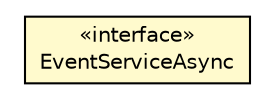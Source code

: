 #!/usr/local/bin/dot
#
# Class diagram 
# Generated by UMLGraph version 5.4 (http://www.umlgraph.org/)
#

digraph G {
	edge [fontname="Helvetica",fontsize=10,labelfontname="Helvetica",labelfontsize=10];
	node [fontname="Helvetica",fontsize=10,shape=plaintext];
	nodesep=0.25;
	ranksep=0.5;
	// hu.sch.kfc.client.service.EventServiceAsync
	c4786 [label=<<table title="hu.sch.kfc.client.service.EventServiceAsync" border="0" cellborder="1" cellspacing="0" cellpadding="2" port="p" bgcolor="lemonChiffon" href="./EventServiceAsync.html">
		<tr><td><table border="0" cellspacing="0" cellpadding="1">
<tr><td align="center" balign="center"> &#171;interface&#187; </td></tr>
<tr><td align="center" balign="center"> EventServiceAsync </td></tr>
		</table></td></tr>
		</table>>, URL="./EventServiceAsync.html", fontname="Helvetica", fontcolor="black", fontsize=10.0];
}

